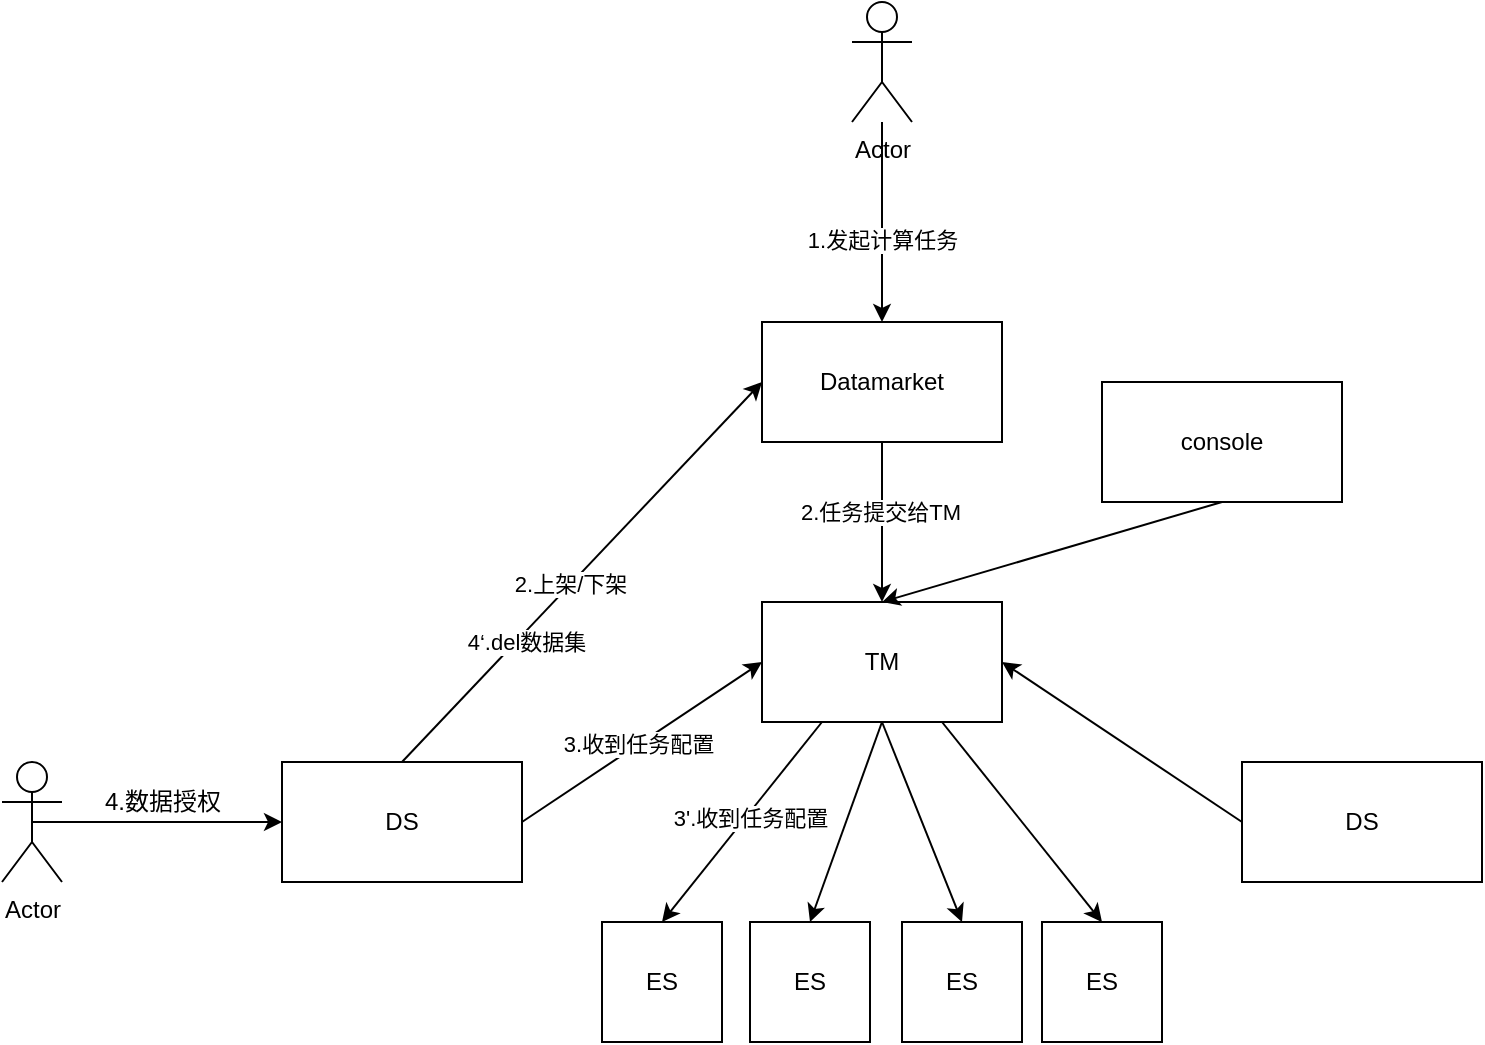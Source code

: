 <mxfile version="12.9.11" type="github"><diagram id="OBpz-HxGuRN2mtiWmTwj" name="Page-1"><mxGraphModel dx="1815" dy="1765" grid="1" gridSize="10" guides="1" tooltips="1" connect="1" arrows="1" fold="1" page="1" pageScale="1" pageWidth="827" pageHeight="1169" math="0" shadow="0"><root><mxCell id="0"/><mxCell id="1" parent="0"/><mxCell id="ubIFbfM6RXI0TAhfLppu-1" value="DS" style="rounded=0;whiteSpace=wrap;html=1;" vertex="1" parent="1"><mxGeometry x="120" y="320" width="120" height="60" as="geometry"/></mxCell><mxCell id="ubIFbfM6RXI0TAhfLppu-2" value="TM" style="rounded=0;whiteSpace=wrap;html=1;" vertex="1" parent="1"><mxGeometry x="360" y="240" width="120" height="60" as="geometry"/></mxCell><mxCell id="ubIFbfM6RXI0TAhfLppu-3" value="ES" style="rounded=0;whiteSpace=wrap;html=1;" vertex="1" parent="1"><mxGeometry x="280" y="400" width="60" height="60" as="geometry"/></mxCell><mxCell id="ubIFbfM6RXI0TAhfLppu-4" value="ES" style="rounded=0;whiteSpace=wrap;html=1;" vertex="1" parent="1"><mxGeometry x="500" y="400" width="60" height="60" as="geometry"/></mxCell><mxCell id="ubIFbfM6RXI0TAhfLppu-5" value="ES" style="rounded=0;whiteSpace=wrap;html=1;" vertex="1" parent="1"><mxGeometry x="354" y="400" width="60" height="60" as="geometry"/></mxCell><mxCell id="ubIFbfM6RXI0TAhfLppu-6" value="ES" style="rounded=0;whiteSpace=wrap;html=1;" vertex="1" parent="1"><mxGeometry x="430" y="400" width="60" height="60" as="geometry"/></mxCell><mxCell id="ubIFbfM6RXI0TAhfLppu-7" value="DS" style="rounded=0;whiteSpace=wrap;html=1;" vertex="1" parent="1"><mxGeometry x="600" y="320" width="120" height="60" as="geometry"/></mxCell><mxCell id="ubIFbfM6RXI0TAhfLppu-8" value="console" style="rounded=0;whiteSpace=wrap;html=1;" vertex="1" parent="1"><mxGeometry x="530" y="130" width="120" height="60" as="geometry"/></mxCell><mxCell id="ubIFbfM6RXI0TAhfLppu-9" value="Datamarket" style="rounded=0;whiteSpace=wrap;html=1;" vertex="1" parent="1"><mxGeometry x="360" y="100" width="120" height="60" as="geometry"/></mxCell><mxCell id="ubIFbfM6RXI0TAhfLppu-10" value="" style="endArrow=classic;html=1;exitX=0.5;exitY=0;exitDx=0;exitDy=0;entryX=0;entryY=0.5;entryDx=0;entryDy=0;" edge="1" parent="1" source="ubIFbfM6RXI0TAhfLppu-1" target="ubIFbfM6RXI0TAhfLppu-9"><mxGeometry width="50" height="50" relative="1" as="geometry"><mxPoint x="360" y="310" as="sourcePoint"/><mxPoint x="410" y="260" as="targetPoint"/></mxGeometry></mxCell><mxCell id="ubIFbfM6RXI0TAhfLppu-14" value="2.上架/下架" style="edgeLabel;html=1;align=center;verticalAlign=middle;resizable=0;points=[];" vertex="1" connectable="0" parent="ubIFbfM6RXI0TAhfLppu-10"><mxGeometry x="-0.064" y="1" relative="1" as="geometry"><mxPoint as="offset"/></mxGeometry></mxCell><mxCell id="ubIFbfM6RXI0TAhfLppu-30" value="4‘.del数据集" style="edgeLabel;html=1;align=center;verticalAlign=middle;resizable=0;points=[];" vertex="1" connectable="0" parent="ubIFbfM6RXI0TAhfLppu-10"><mxGeometry x="-0.341" y="-3" relative="1" as="geometry"><mxPoint as="offset"/></mxGeometry></mxCell><mxCell id="ubIFbfM6RXI0TAhfLppu-11" value="Actor" style="shape=umlActor;verticalLabelPosition=bottom;labelBackgroundColor=#ffffff;verticalAlign=top;html=1;outlineConnect=0;" vertex="1" parent="1"><mxGeometry x="-20" y="320" width="30" height="60" as="geometry"/></mxCell><mxCell id="ubIFbfM6RXI0TAhfLppu-12" value="" style="endArrow=classic;html=1;exitX=0.5;exitY=0.5;exitDx=0;exitDy=0;exitPerimeter=0;entryX=0;entryY=0.5;entryDx=0;entryDy=0;" edge="1" parent="1" source="ubIFbfM6RXI0TAhfLppu-11" target="ubIFbfM6RXI0TAhfLppu-1"><mxGeometry width="50" height="50" relative="1" as="geometry"><mxPoint x="360" y="310" as="sourcePoint"/><mxPoint x="410" y="260" as="targetPoint"/></mxGeometry></mxCell><mxCell id="ubIFbfM6RXI0TAhfLppu-13" value="4.数据授权" style="text;html=1;align=center;verticalAlign=middle;resizable=0;points=[];autosize=1;" vertex="1" parent="1"><mxGeometry x="25" y="330" width="70" height="20" as="geometry"/></mxCell><mxCell id="ubIFbfM6RXI0TAhfLppu-15" value="" style="endArrow=classic;html=1;entryX=0.5;entryY=0;entryDx=0;entryDy=0;exitX=0.25;exitY=1;exitDx=0;exitDy=0;" edge="1" parent="1" source="ubIFbfM6RXI0TAhfLppu-2" target="ubIFbfM6RXI0TAhfLppu-3"><mxGeometry width="50" height="50" relative="1" as="geometry"><mxPoint x="360" y="300" as="sourcePoint"/><mxPoint x="410" y="250" as="targetPoint"/></mxGeometry></mxCell><mxCell id="ubIFbfM6RXI0TAhfLppu-34" value="3'.收到任务配置" style="edgeLabel;html=1;align=center;verticalAlign=middle;resizable=0;points=[];" vertex="1" connectable="0" parent="ubIFbfM6RXI0TAhfLppu-15"><mxGeometry x="-0.063" y="1" relative="1" as="geometry"><mxPoint as="offset"/></mxGeometry></mxCell><mxCell id="ubIFbfM6RXI0TAhfLppu-16" value="" style="endArrow=classic;html=1;entryX=0.5;entryY=0;entryDx=0;entryDy=0;exitX=0.75;exitY=1;exitDx=0;exitDy=0;" edge="1" parent="1" source="ubIFbfM6RXI0TAhfLppu-2" target="ubIFbfM6RXI0TAhfLppu-4"><mxGeometry width="50" height="50" relative="1" as="geometry"><mxPoint x="360" y="300" as="sourcePoint"/><mxPoint x="410" y="250" as="targetPoint"/></mxGeometry></mxCell><mxCell id="ubIFbfM6RXI0TAhfLppu-17" value="" style="endArrow=classic;html=1;entryX=0.5;entryY=0;entryDx=0;entryDy=0;exitX=0.5;exitY=1;exitDx=0;exitDy=0;" edge="1" parent="1" source="ubIFbfM6RXI0TAhfLppu-2" target="ubIFbfM6RXI0TAhfLppu-5"><mxGeometry width="50" height="50" relative="1" as="geometry"><mxPoint x="360" y="300" as="sourcePoint"/><mxPoint x="410" y="250" as="targetPoint"/></mxGeometry></mxCell><mxCell id="ubIFbfM6RXI0TAhfLppu-18" value="" style="endArrow=classic;html=1;entryX=0.5;entryY=0;entryDx=0;entryDy=0;exitX=0.5;exitY=1;exitDx=0;exitDy=0;" edge="1" parent="1" source="ubIFbfM6RXI0TAhfLppu-2" target="ubIFbfM6RXI0TAhfLppu-6"><mxGeometry width="50" height="50" relative="1" as="geometry"><mxPoint x="360" y="300" as="sourcePoint"/><mxPoint x="410" y="250" as="targetPoint"/></mxGeometry></mxCell><mxCell id="ubIFbfM6RXI0TAhfLppu-19" value="" style="endArrow=classic;html=1;entryX=0.5;entryY=0;entryDx=0;entryDy=0;exitX=0.5;exitY=1;exitDx=0;exitDy=0;" edge="1" parent="1" source="ubIFbfM6RXI0TAhfLppu-8" target="ubIFbfM6RXI0TAhfLppu-2"><mxGeometry width="50" height="50" relative="1" as="geometry"><mxPoint x="360" y="300" as="sourcePoint"/><mxPoint x="410" y="250" as="targetPoint"/></mxGeometry></mxCell><mxCell id="ubIFbfM6RXI0TAhfLppu-20" value="" style="endArrow=classic;html=1;entryX=0.5;entryY=0;entryDx=0;entryDy=0;exitX=0.5;exitY=1;exitDx=0;exitDy=0;" edge="1" parent="1" source="ubIFbfM6RXI0TAhfLppu-9" target="ubIFbfM6RXI0TAhfLppu-2"><mxGeometry width="50" height="50" relative="1" as="geometry"><mxPoint x="360" y="300" as="sourcePoint"/><mxPoint x="410" y="250" as="targetPoint"/></mxGeometry></mxCell><mxCell id="ubIFbfM6RXI0TAhfLppu-32" value="2.任务提交给TM" style="edgeLabel;html=1;align=center;verticalAlign=middle;resizable=0;points=[];" vertex="1" connectable="0" parent="ubIFbfM6RXI0TAhfLppu-20"><mxGeometry x="-0.125" y="-1" relative="1" as="geometry"><mxPoint as="offset"/></mxGeometry></mxCell><mxCell id="ubIFbfM6RXI0TAhfLppu-21" value="" style="endArrow=classic;html=1;exitX=1;exitY=0.5;exitDx=0;exitDy=0;entryX=0;entryY=0.5;entryDx=0;entryDy=0;" edge="1" parent="1" source="ubIFbfM6RXI0TAhfLppu-1" target="ubIFbfM6RXI0TAhfLppu-2"><mxGeometry width="50" height="50" relative="1" as="geometry"><mxPoint x="360" y="300" as="sourcePoint"/><mxPoint x="410" y="250" as="targetPoint"/></mxGeometry></mxCell><mxCell id="ubIFbfM6RXI0TAhfLppu-33" value="3.收到任务配置" style="edgeLabel;html=1;align=center;verticalAlign=middle;resizable=0;points=[];" vertex="1" connectable="0" parent="ubIFbfM6RXI0TAhfLppu-21"><mxGeometry x="-0.032" relative="1" as="geometry"><mxPoint as="offset"/></mxGeometry></mxCell><mxCell id="ubIFbfM6RXI0TAhfLppu-22" value="" style="endArrow=classic;html=1;exitX=0;exitY=0.5;exitDx=0;exitDy=0;entryX=1;entryY=0.5;entryDx=0;entryDy=0;" edge="1" parent="1" source="ubIFbfM6RXI0TAhfLppu-7" target="ubIFbfM6RXI0TAhfLppu-2"><mxGeometry width="50" height="50" relative="1" as="geometry"><mxPoint x="360" y="300" as="sourcePoint"/><mxPoint x="410" y="250" as="targetPoint"/></mxGeometry></mxCell><mxCell id="ubIFbfM6RXI0TAhfLppu-23" value="Actor" style="shape=umlActor;verticalLabelPosition=bottom;labelBackgroundColor=#ffffff;verticalAlign=top;html=1;outlineConnect=0;" vertex="1" parent="1"><mxGeometry x="405" y="-60" width="30" height="60" as="geometry"/></mxCell><mxCell id="ubIFbfM6RXI0TAhfLppu-25" value="" style="endArrow=classic;html=1;entryX=0.5;entryY=0;entryDx=0;entryDy=0;" edge="1" parent="1" source="ubIFbfM6RXI0TAhfLppu-23" target="ubIFbfM6RXI0TAhfLppu-9"><mxGeometry width="50" height="50" relative="1" as="geometry"><mxPoint x="360" y="150" as="sourcePoint"/><mxPoint x="410" y="100" as="targetPoint"/></mxGeometry></mxCell><mxCell id="ubIFbfM6RXI0TAhfLppu-28" value="1.发起计算任务" style="edgeLabel;html=1;align=center;verticalAlign=middle;resizable=0;points=[];" vertex="1" connectable="0" parent="ubIFbfM6RXI0TAhfLppu-25"><mxGeometry x="-0.104" relative="1" as="geometry"><mxPoint y="14.17" as="offset"/></mxGeometry></mxCell></root></mxGraphModel></diagram></mxfile>